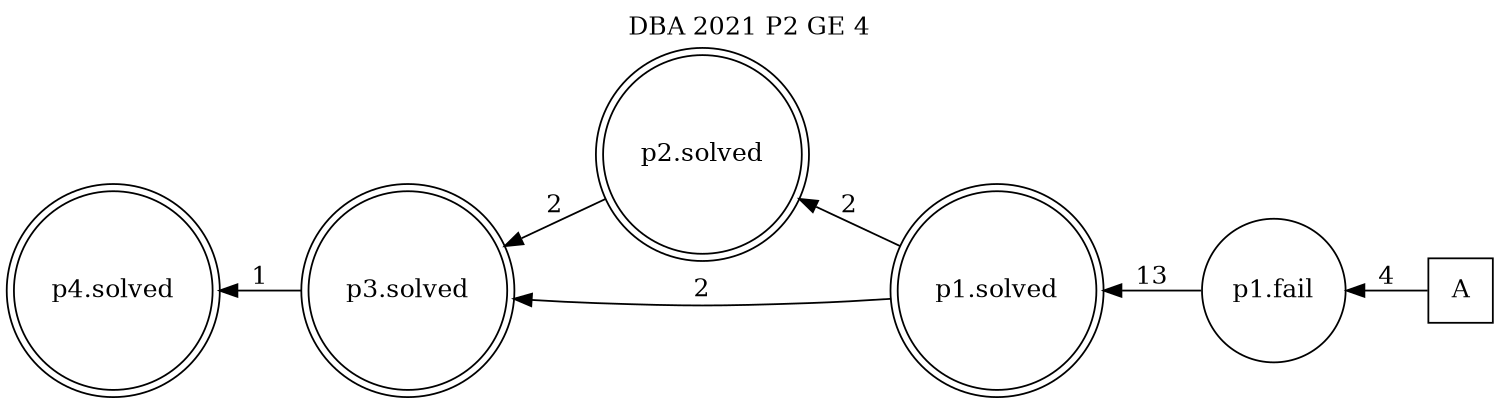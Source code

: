 digraph DBA_2021_P2_GE_4_GOOD {
labelloc="tl"
label= " DBA 2021 P2 GE 4 "
rankdir="RL";
graph [ size=" 10 , 10 !"]

"A" [shape="square" label="A"]
"p1.fail" [shape="circle" label="p1.fail"]
"p1.solved" [shape="doublecircle" label="p1.solved"]
"p2.solved" [shape="doublecircle" label="p2.solved"]
"p3.solved" [shape="doublecircle" label="p3.solved"]
"p4.solved" [shape="doublecircle" label="p4.solved"]
"A" -> "p1.fail" [ label=4]
"p1.fail" -> "p1.solved" [ label=13]
"p1.solved" -> "p2.solved" [ label=2]
"p1.solved" -> "p3.solved" [ label=2]
"p2.solved" -> "p3.solved" [ label=2]
"p3.solved" -> "p4.solved" [ label=1]
}
